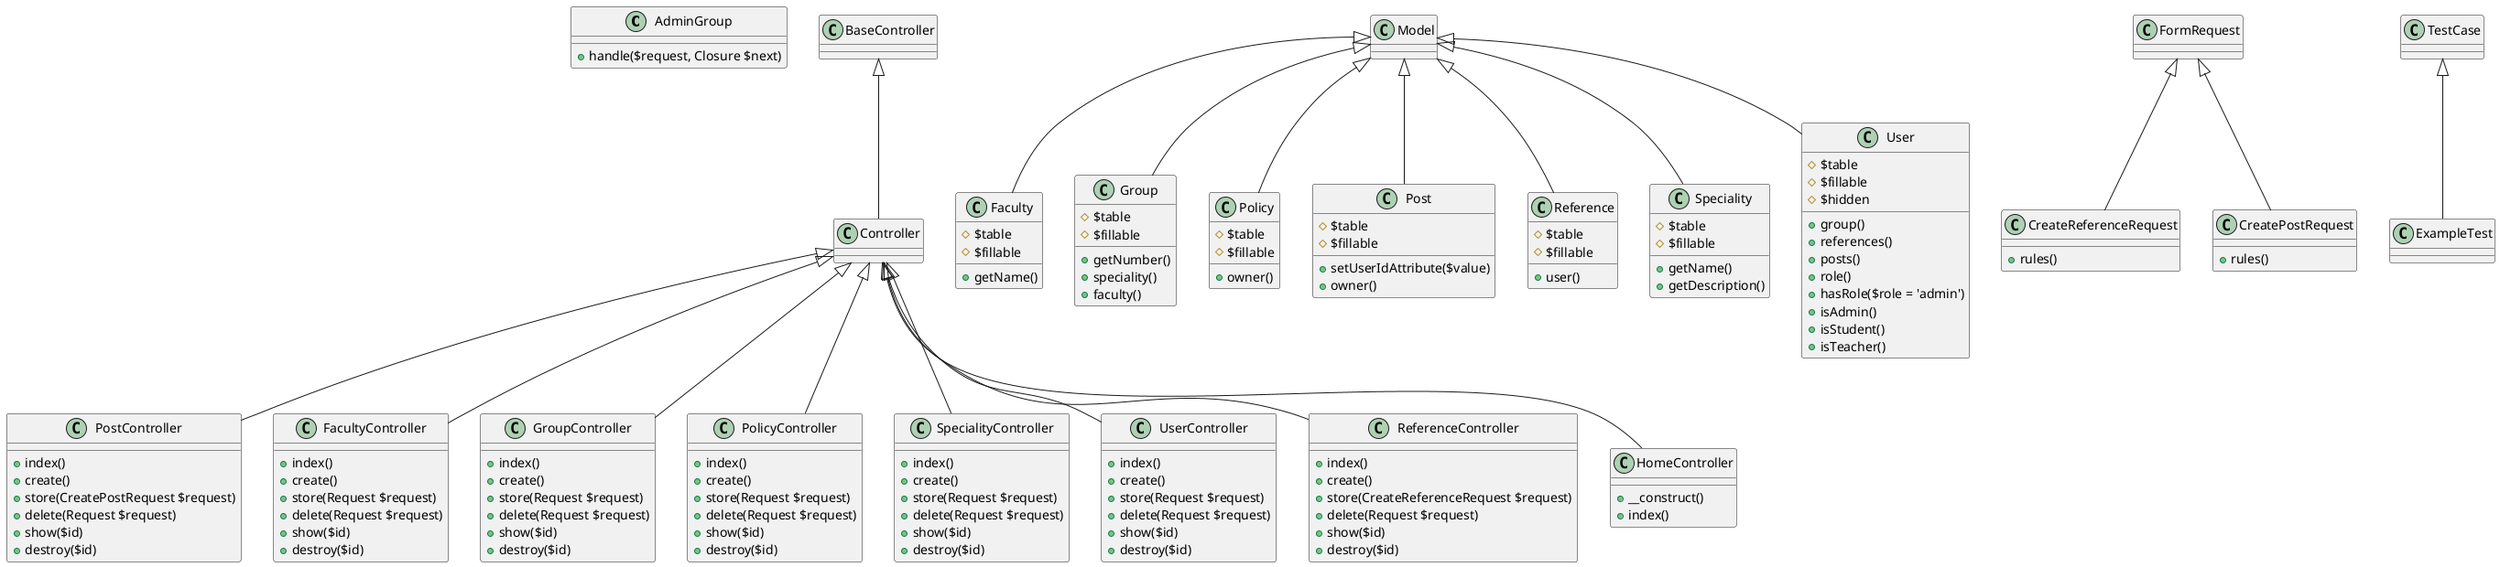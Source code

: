 @startuml
class AdminGroup{
+handle($request, Closure $next)
}
class PostController extends Controller{
+index()
+create()
+store(CreatePostRequest $request)
+delete(Request $request)
+show($id)
+destroy($id)
}

class FacultyController extends Controller{
+index()
+create()
+store(Request $request)
+delete(Request $request)
+show($id)
+destroy($id)
}

class GroupController extends Controller{
+index()
+create()
+store(Request $request)
+delete(Request $request)
+show($id)
+destroy($id)
}

class PolicyController extends Controller{
+index()
+create()
+store(Request $request)
+delete(Request $request)
+show($id)
+destroy($id)
}

class SpecialityController extends Controller{
+index()
+create()
+store(Request $request)
+delete(Request $request)
+show($id)
+destroy($id)
}

class UserController extends Controller{
+index()
+create()
+store(Request $request)
+delete(Request $request)
+show($id)
+destroy($id)
}

class ReferenceController extends Controller{
+index()
+create()
+store(CreateReferenceRequest $request)
+delete(Request $request)
+show($id)
+destroy($id)
}

class Controller extends BaseController

class HomeController extends Controller {
+__construct()
+index()
}



class Faculty extends Model{
#$table
#$fillable
+getName()
}
class Group extends Model{
#$table
#$fillable
+getNumber()
+speciality()
+faculty()
}

class Policy extends Model{
#$table
#$fillable
+owner()
}

class Post extends Model{
#$table
#$fillable
+setUserIdAttribute($value)
+owner()
}

class Reference extends Model{
#$table
#$fillable
+user()
}

class Speciality extends Model{
#$table
#$fillable
+getName()
+getDescription()
}

class User extends Model{
#$table
#$fillable
#$hidden
+group()
+references()
+posts()
+role()
+hasRole($role = 'admin')
+isAdmin()
+isStudent()
+isTeacher()
}


class CreateReferenceRequest extends FormRequest{
+rules()
}

class CreatePostRequest extends FormRequest{
+rules()
}


class ExampleTest extends TestCase
@enduml